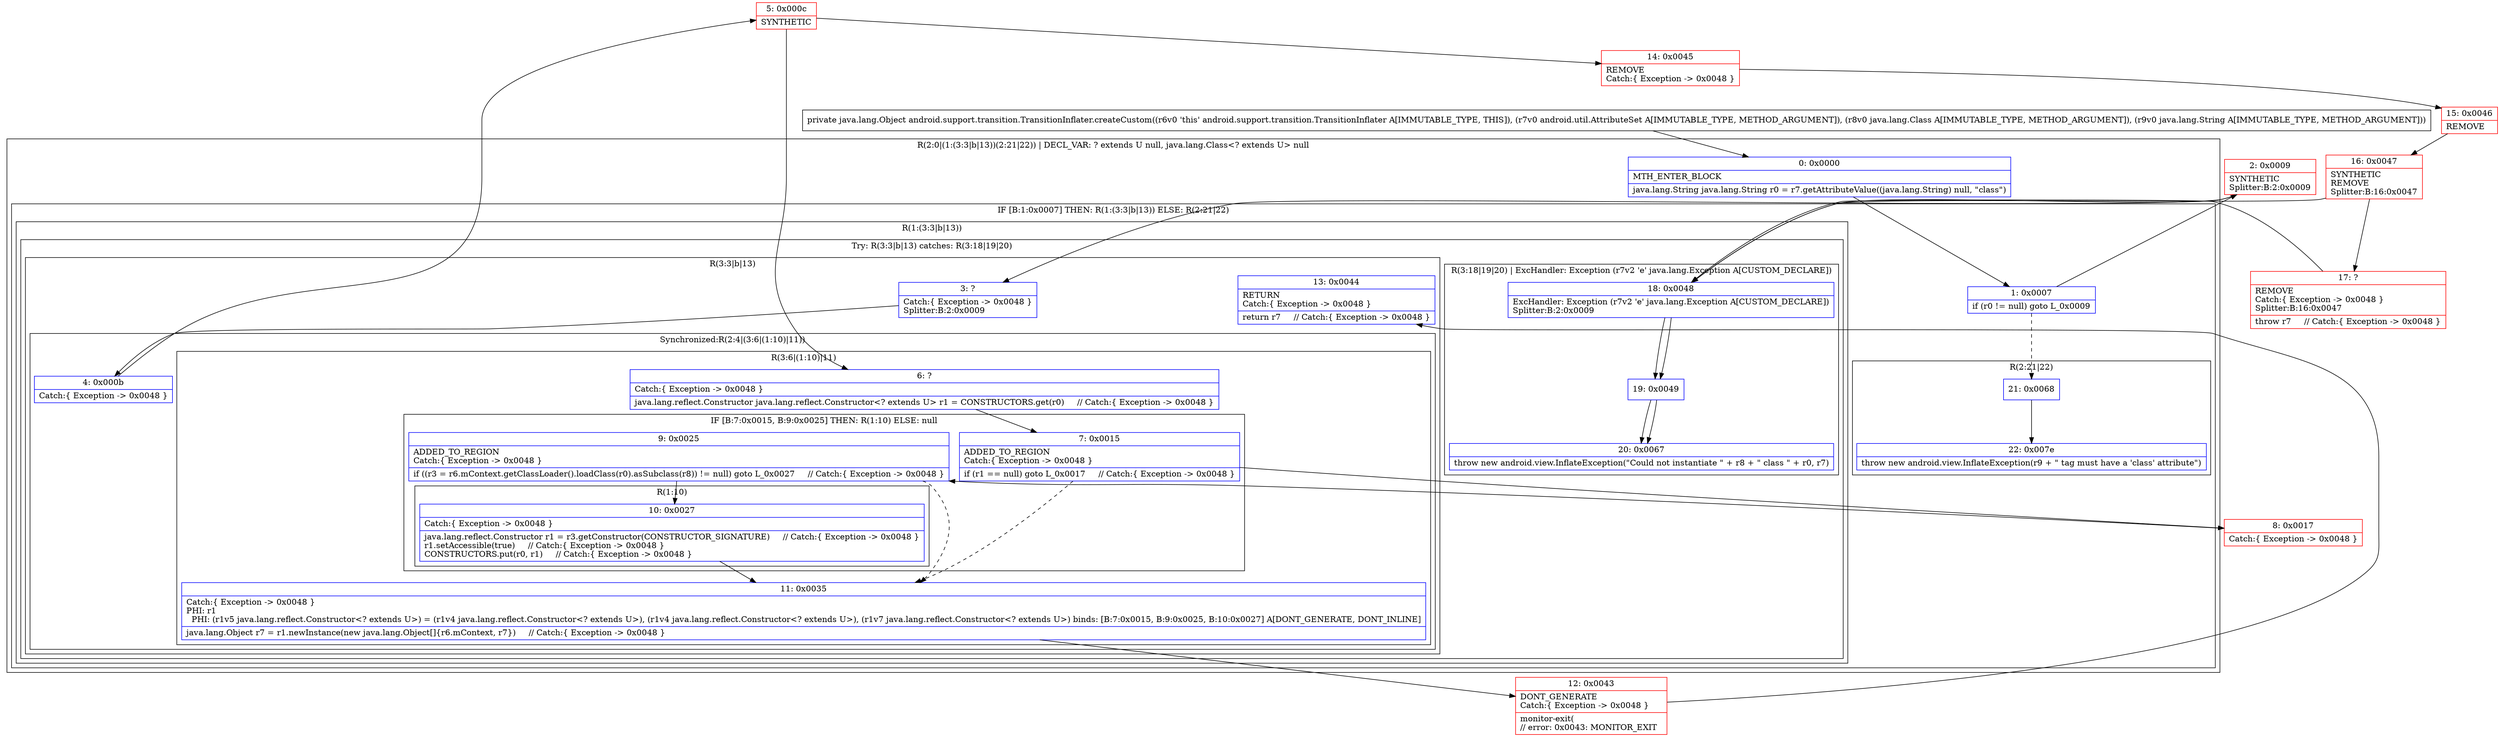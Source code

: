 digraph "CFG forandroid.support.transition.TransitionInflater.createCustom(Landroid\/util\/AttributeSet;Ljava\/lang\/Class;Ljava\/lang\/String;)Ljava\/lang\/Object;" {
subgraph cluster_Region_1623565872 {
label = "R(2:0|(1:(3:3|b|13))(2:21|22)) | DECL_VAR: ? extends U null, java.lang.Class\<? extends U\> null\l";
node [shape=record,color=blue];
Node_0 [shape=record,label="{0\:\ 0x0000|MTH_ENTER_BLOCK\l|java.lang.String java.lang.String r0 = r7.getAttributeValue((java.lang.String) null, \"class\")\l}"];
subgraph cluster_IfRegion_1717658474 {
label = "IF [B:1:0x0007] THEN: R(1:(3:3|b|13)) ELSE: R(2:21|22)";
node [shape=record,color=blue];
Node_1 [shape=record,label="{1\:\ 0x0007|if (r0 != null) goto L_0x0009\l}"];
subgraph cluster_Region_1560097290 {
label = "R(1:(3:3|b|13))";
node [shape=record,color=blue];
subgraph cluster_TryCatchRegion_2129987766 {
label = "Try: R(3:3|b|13) catches: R(3:18|19|20)";
node [shape=record,color=blue];
subgraph cluster_Region_1901440389 {
label = "R(3:3|b|13)";
node [shape=record,color=blue];
Node_3 [shape=record,label="{3\:\ ?|Catch:\{ Exception \-\> 0x0048 \}\lSplitter:B:2:0x0009\l}"];
subgraph cluster_SynchronizedRegion_1386882139 {
label = "Synchronized:R(2:4|(3:6|(1:10)|11))";
node [shape=record,color=blue];
Node_4 [shape=record,label="{4\:\ 0x000b|Catch:\{ Exception \-\> 0x0048 \}\l}"];
subgraph cluster_Region_1185725410 {
label = "R(3:6|(1:10)|11)";
node [shape=record,color=blue];
Node_6 [shape=record,label="{6\:\ ?|Catch:\{ Exception \-\> 0x0048 \}\l|java.lang.reflect.Constructor java.lang.reflect.Constructor\<? extends U\> r1 = CONSTRUCTORS.get(r0)     \/\/ Catch:\{ Exception \-\> 0x0048 \}\l}"];
subgraph cluster_IfRegion_1923870068 {
label = "IF [B:7:0x0015, B:9:0x0025] THEN: R(1:10) ELSE: null";
node [shape=record,color=blue];
Node_7 [shape=record,label="{7\:\ 0x0015|ADDED_TO_REGION\lCatch:\{ Exception \-\> 0x0048 \}\l|if (r1 == null) goto L_0x0017     \/\/ Catch:\{ Exception \-\> 0x0048 \}\l}"];
Node_9 [shape=record,label="{9\:\ 0x0025|ADDED_TO_REGION\lCatch:\{ Exception \-\> 0x0048 \}\l|if ((r3 = r6.mContext.getClassLoader().loadClass(r0).asSubclass(r8)) != null) goto L_0x0027     \/\/ Catch:\{ Exception \-\> 0x0048 \}\l}"];
subgraph cluster_Region_1058156855 {
label = "R(1:10)";
node [shape=record,color=blue];
Node_10 [shape=record,label="{10\:\ 0x0027|Catch:\{ Exception \-\> 0x0048 \}\l|java.lang.reflect.Constructor r1 = r3.getConstructor(CONSTRUCTOR_SIGNATURE)     \/\/ Catch:\{ Exception \-\> 0x0048 \}\lr1.setAccessible(true)     \/\/ Catch:\{ Exception \-\> 0x0048 \}\lCONSTRUCTORS.put(r0, r1)     \/\/ Catch:\{ Exception \-\> 0x0048 \}\l}"];
}
}
Node_11 [shape=record,label="{11\:\ 0x0035|Catch:\{ Exception \-\> 0x0048 \}\lPHI: r1 \l  PHI: (r1v5 java.lang.reflect.Constructor\<? extends U\>) = (r1v4 java.lang.reflect.Constructor\<? extends U\>), (r1v4 java.lang.reflect.Constructor\<? extends U\>), (r1v7 java.lang.reflect.Constructor\<? extends U\>) binds: [B:7:0x0015, B:9:0x0025, B:10:0x0027] A[DONT_GENERATE, DONT_INLINE]\l|java.lang.Object r7 = r1.newInstance(new java.lang.Object[]\{r6.mContext, r7\})     \/\/ Catch:\{ Exception \-\> 0x0048 \}\l}"];
}
}
Node_13 [shape=record,label="{13\:\ 0x0044|RETURN\lCatch:\{ Exception \-\> 0x0048 \}\l|return r7     \/\/ Catch:\{ Exception \-\> 0x0048 \}\l}"];
}
subgraph cluster_Region_1376092044 {
label = "R(3:18|19|20) | ExcHandler: Exception (r7v2 'e' java.lang.Exception A[CUSTOM_DECLARE])\l";
node [shape=record,color=blue];
Node_18 [shape=record,label="{18\:\ 0x0048|ExcHandler: Exception (r7v2 'e' java.lang.Exception A[CUSTOM_DECLARE])\lSplitter:B:2:0x0009\l}"];
Node_19 [shape=record,label="{19\:\ 0x0049}"];
Node_20 [shape=record,label="{20\:\ 0x0067|throw new android.view.InflateException(\"Could not instantiate \" + r8 + \" class \" + r0, r7)\l}"];
}
}
}
subgraph cluster_Region_2001828608 {
label = "R(2:21|22)";
node [shape=record,color=blue];
Node_21 [shape=record,label="{21\:\ 0x0068}"];
Node_22 [shape=record,label="{22\:\ 0x007e|throw new android.view.InflateException(r9 + \" tag must have a 'class' attribute\")\l}"];
}
}
}
subgraph cluster_Region_1376092044 {
label = "R(3:18|19|20) | ExcHandler: Exception (r7v2 'e' java.lang.Exception A[CUSTOM_DECLARE])\l";
node [shape=record,color=blue];
Node_18 [shape=record,label="{18\:\ 0x0048|ExcHandler: Exception (r7v2 'e' java.lang.Exception A[CUSTOM_DECLARE])\lSplitter:B:2:0x0009\l}"];
Node_19 [shape=record,label="{19\:\ 0x0049}"];
Node_20 [shape=record,label="{20\:\ 0x0067|throw new android.view.InflateException(\"Could not instantiate \" + r8 + \" class \" + r0, r7)\l}"];
}
Node_2 [shape=record,color=red,label="{2\:\ 0x0009|SYNTHETIC\lSplitter:B:2:0x0009\l}"];
Node_5 [shape=record,color=red,label="{5\:\ 0x000c|SYNTHETIC\l}"];
Node_8 [shape=record,color=red,label="{8\:\ 0x0017|Catch:\{ Exception \-\> 0x0048 \}\l}"];
Node_12 [shape=record,color=red,label="{12\:\ 0x0043|DONT_GENERATE\lCatch:\{ Exception \-\> 0x0048 \}\l|monitor\-exit(\l\/\/ error: 0x0043: MONITOR_EXIT  \l}"];
Node_14 [shape=record,color=red,label="{14\:\ 0x0045|REMOVE\lCatch:\{ Exception \-\> 0x0048 \}\l}"];
Node_15 [shape=record,color=red,label="{15\:\ 0x0046|REMOVE\l}"];
Node_16 [shape=record,color=red,label="{16\:\ 0x0047|SYNTHETIC\lREMOVE\lSplitter:B:16:0x0047\l}"];
Node_17 [shape=record,color=red,label="{17\:\ ?|REMOVE\lCatch:\{ Exception \-\> 0x0048 \}\lSplitter:B:16:0x0047\l|throw r7     \/\/ Catch:\{ Exception \-\> 0x0048 \}\l}"];
MethodNode[shape=record,label="{private java.lang.Object android.support.transition.TransitionInflater.createCustom((r6v0 'this' android.support.transition.TransitionInflater A[IMMUTABLE_TYPE, THIS]), (r7v0 android.util.AttributeSet A[IMMUTABLE_TYPE, METHOD_ARGUMENT]), (r8v0 java.lang.Class A[IMMUTABLE_TYPE, METHOD_ARGUMENT]), (r9v0 java.lang.String A[IMMUTABLE_TYPE, METHOD_ARGUMENT])) }"];
MethodNode -> Node_0;
Node_0 -> Node_1;
Node_1 -> Node_2;
Node_1 -> Node_21[style=dashed];
Node_3 -> Node_4;
Node_4 -> Node_5;
Node_6 -> Node_7;
Node_7 -> Node_8;
Node_7 -> Node_11[style=dashed];
Node_9 -> Node_10;
Node_9 -> Node_11[style=dashed];
Node_10 -> Node_11;
Node_11 -> Node_12;
Node_18 -> Node_19;
Node_19 -> Node_20;
Node_21 -> Node_22;
Node_18 -> Node_19;
Node_19 -> Node_20;
Node_2 -> Node_3;
Node_2 -> Node_18;
Node_5 -> Node_6;
Node_5 -> Node_14;
Node_8 -> Node_9;
Node_12 -> Node_13;
Node_14 -> Node_15;
Node_15 -> Node_16;
Node_16 -> Node_17;
Node_16 -> Node_18;
Node_17 -> Node_18;
}


